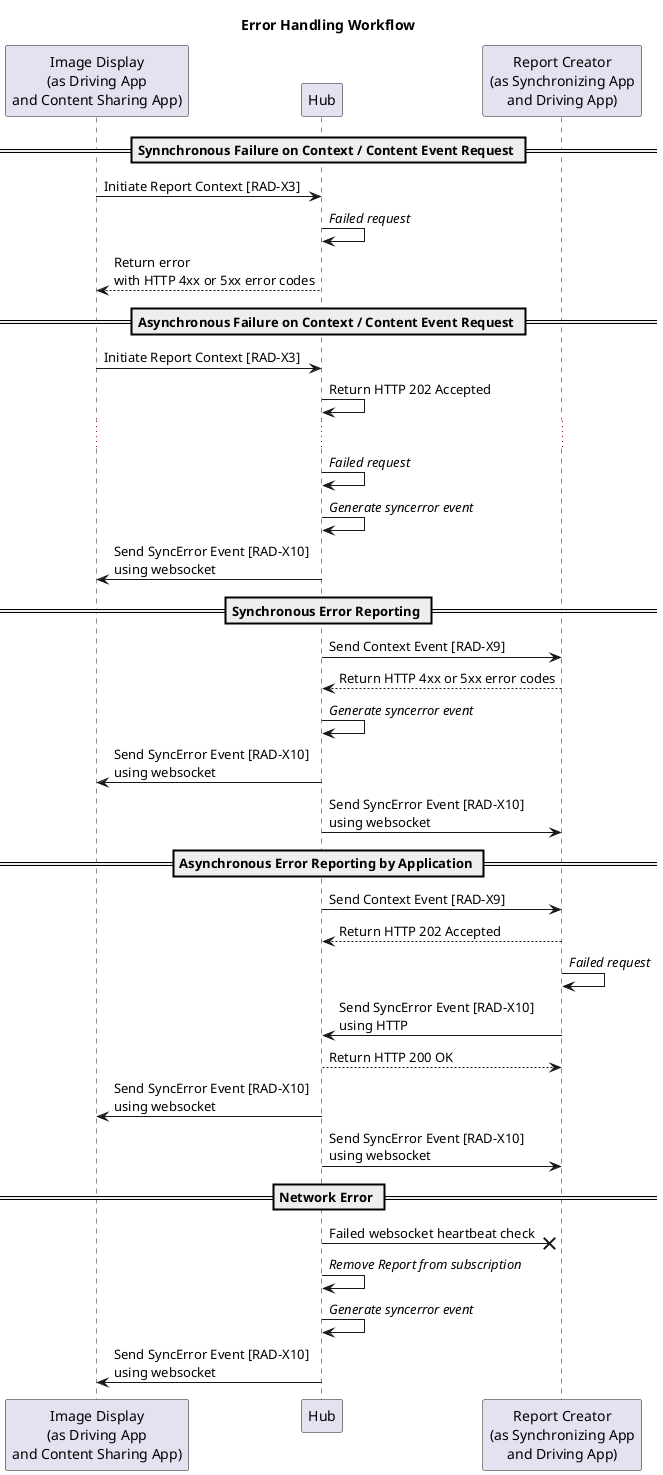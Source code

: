 @startuml syncerror

title Error Handling Workflow

participant "Image Display\n(as Driving App\nand Content Sharing App)" as PACS
participant "Hub" as Hub
participant "Report Creator\n(as Synchronizing App\nand Driving App)" as Report

== Synnchronous Failure on Context / Content Event Request ==

PACS->Hub: Initiate Report Context [RAD-X3]
Hub->Hub: //Failed request//
Hub-->PACS: Return error\nwith HTTP 4xx or 5xx error codes

== Asynchronous Failure on Context / Content Event Request ==

PACS->Hub: Initiate Report Context [RAD-X3]
Hub->Hub: Return HTTP 202 Accepted
...
Hub->Hub: //Failed request// 
Hub->Hub: //Generate syncerror event//
Hub->PACS: Send SyncError Event [RAD-X10]\nusing websocket

== Synchronous Error Reporting ==
Hub->Report: Send Context Event [RAD-X9]
Report-->Hub: Return HTTP 4xx or 5xx error codes
Hub->Hub: //Generate syncerror event//
Hub->PACS: Send SyncError Event [RAD-X10]\nusing websocket
Hub->Report: Send SyncError Event [RAD-X10]\nusing websocket

== Asynchronous Error Reporting by Application ==
Hub->Report: Send Context Event [RAD-X9]
Report-->Hub: Return HTTP 202 Accepted
Report->Report: //Failed request//
Report->Hub: Send SyncError Event [RAD-X10]\nusing HTTP
Hub-->Report: Return HTTP 200 OK
Hub->PACS: Send SyncError Event [RAD-X10]\nusing websocket
Hub->Report: Send SyncError Event [RAD-X10]\nusing websocket

== Network Error ==
Hub->x Report: Failed websocket heartbeat check
Hub->Hub: //Remove Report from subscription//
Hub->Hub: //Generate syncerror event//
Hub->PACS: Send SyncError Event [RAD-X10]\nusing websocket

@enduml